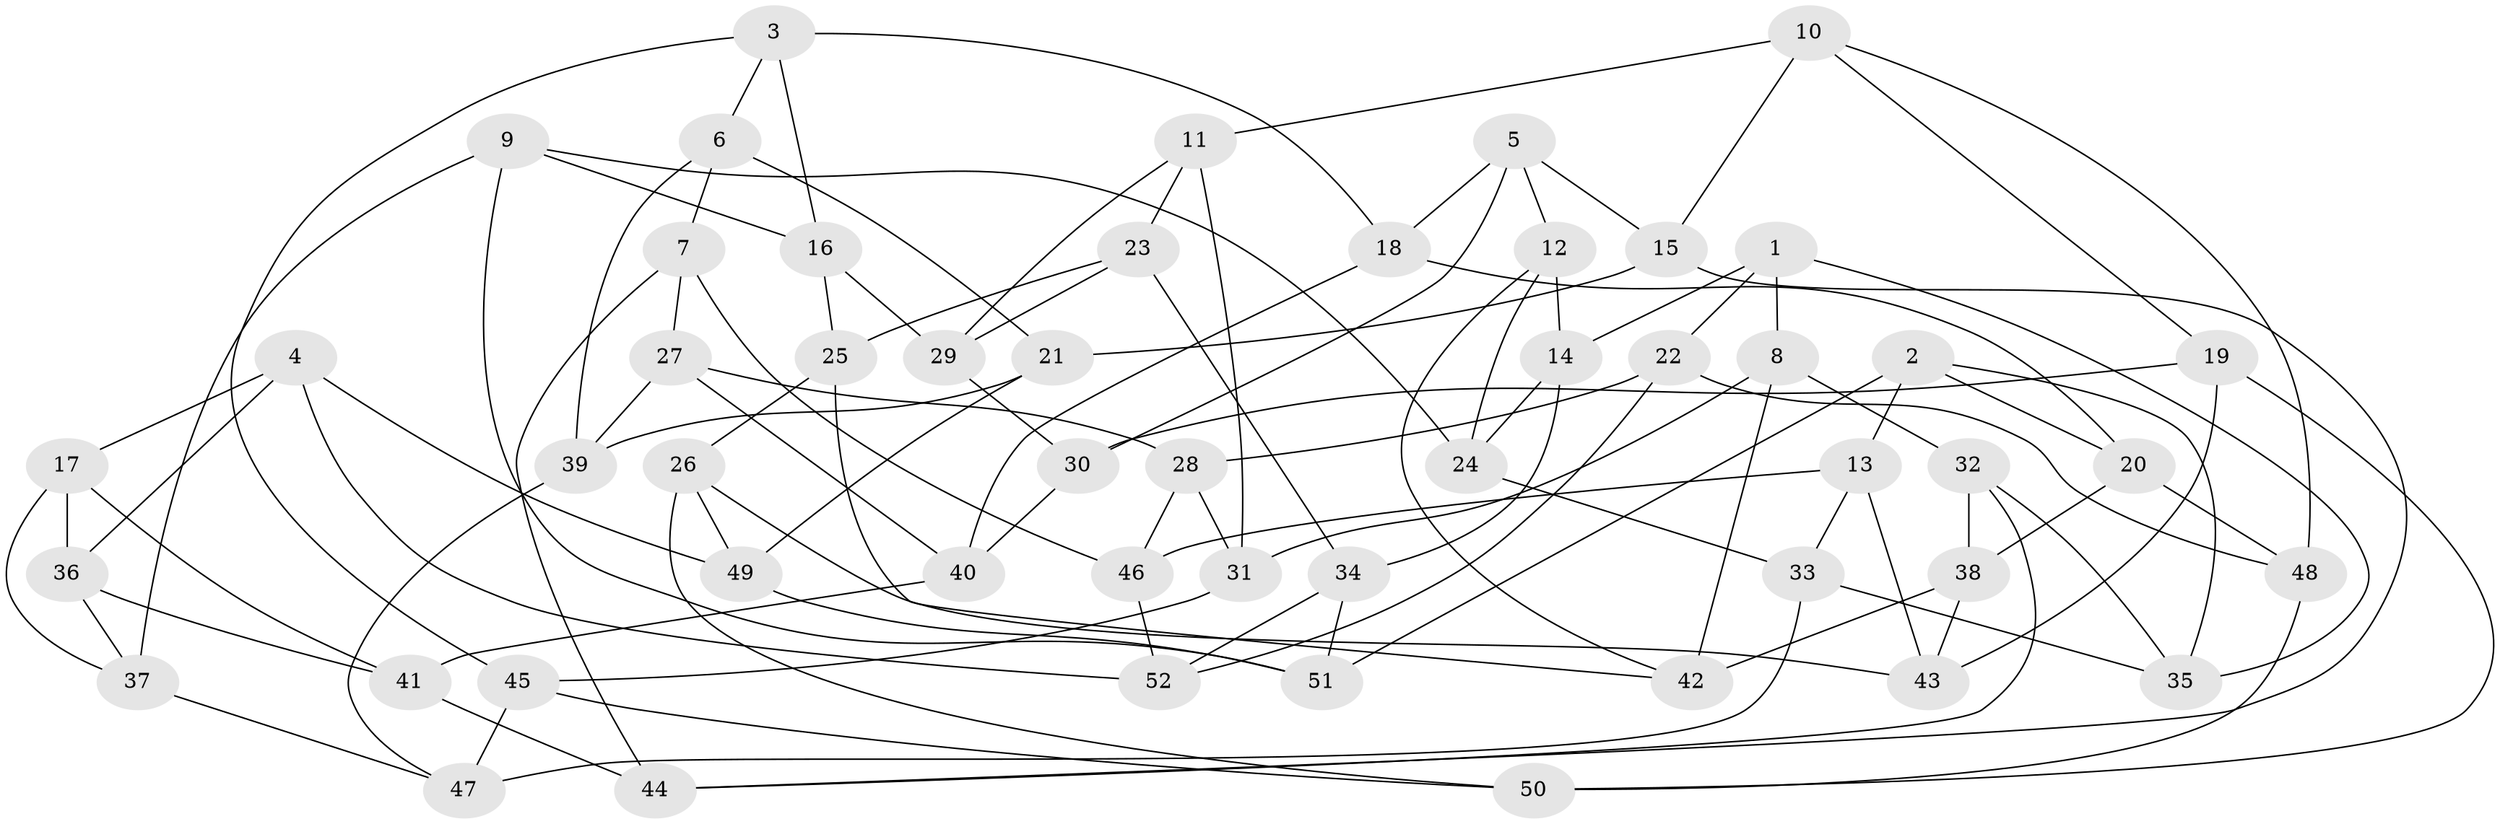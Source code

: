 // coarse degree distribution, {5: 0.23809523809523808, 7: 0.2857142857142857, 6: 0.14285714285714285, 3: 0.23809523809523808, 4: 0.047619047619047616, 8: 0.047619047619047616}
// Generated by graph-tools (version 1.1) at 2025/38/03/04/25 23:38:12]
// undirected, 52 vertices, 104 edges
graph export_dot {
  node [color=gray90,style=filled];
  1;
  2;
  3;
  4;
  5;
  6;
  7;
  8;
  9;
  10;
  11;
  12;
  13;
  14;
  15;
  16;
  17;
  18;
  19;
  20;
  21;
  22;
  23;
  24;
  25;
  26;
  27;
  28;
  29;
  30;
  31;
  32;
  33;
  34;
  35;
  36;
  37;
  38;
  39;
  40;
  41;
  42;
  43;
  44;
  45;
  46;
  47;
  48;
  49;
  50;
  51;
  52;
  1 -- 35;
  1 -- 14;
  1 -- 22;
  1 -- 8;
  2 -- 13;
  2 -- 35;
  2 -- 51;
  2 -- 20;
  3 -- 16;
  3 -- 6;
  3 -- 45;
  3 -- 18;
  4 -- 49;
  4 -- 17;
  4 -- 36;
  4 -- 52;
  5 -- 12;
  5 -- 15;
  5 -- 30;
  5 -- 18;
  6 -- 7;
  6 -- 21;
  6 -- 39;
  7 -- 44;
  7 -- 27;
  7 -- 46;
  8 -- 31;
  8 -- 32;
  8 -- 42;
  9 -- 51;
  9 -- 16;
  9 -- 37;
  9 -- 24;
  10 -- 19;
  10 -- 15;
  10 -- 48;
  10 -- 11;
  11 -- 29;
  11 -- 31;
  11 -- 23;
  12 -- 24;
  12 -- 14;
  12 -- 42;
  13 -- 46;
  13 -- 43;
  13 -- 33;
  14 -- 34;
  14 -- 24;
  15 -- 44;
  15 -- 21;
  16 -- 29;
  16 -- 25;
  17 -- 37;
  17 -- 36;
  17 -- 41;
  18 -- 20;
  18 -- 40;
  19 -- 50;
  19 -- 30;
  19 -- 43;
  20 -- 38;
  20 -- 48;
  21 -- 49;
  21 -- 39;
  22 -- 28;
  22 -- 48;
  22 -- 52;
  23 -- 34;
  23 -- 29;
  23 -- 25;
  24 -- 33;
  25 -- 42;
  25 -- 26;
  26 -- 50;
  26 -- 43;
  26 -- 49;
  27 -- 28;
  27 -- 39;
  27 -- 40;
  28 -- 31;
  28 -- 46;
  29 -- 30;
  30 -- 40;
  31 -- 45;
  32 -- 38;
  32 -- 35;
  32 -- 44;
  33 -- 47;
  33 -- 35;
  34 -- 52;
  34 -- 51;
  36 -- 37;
  36 -- 41;
  37 -- 47;
  38 -- 43;
  38 -- 42;
  39 -- 47;
  40 -- 41;
  41 -- 44;
  45 -- 50;
  45 -- 47;
  46 -- 52;
  48 -- 50;
  49 -- 51;
}
